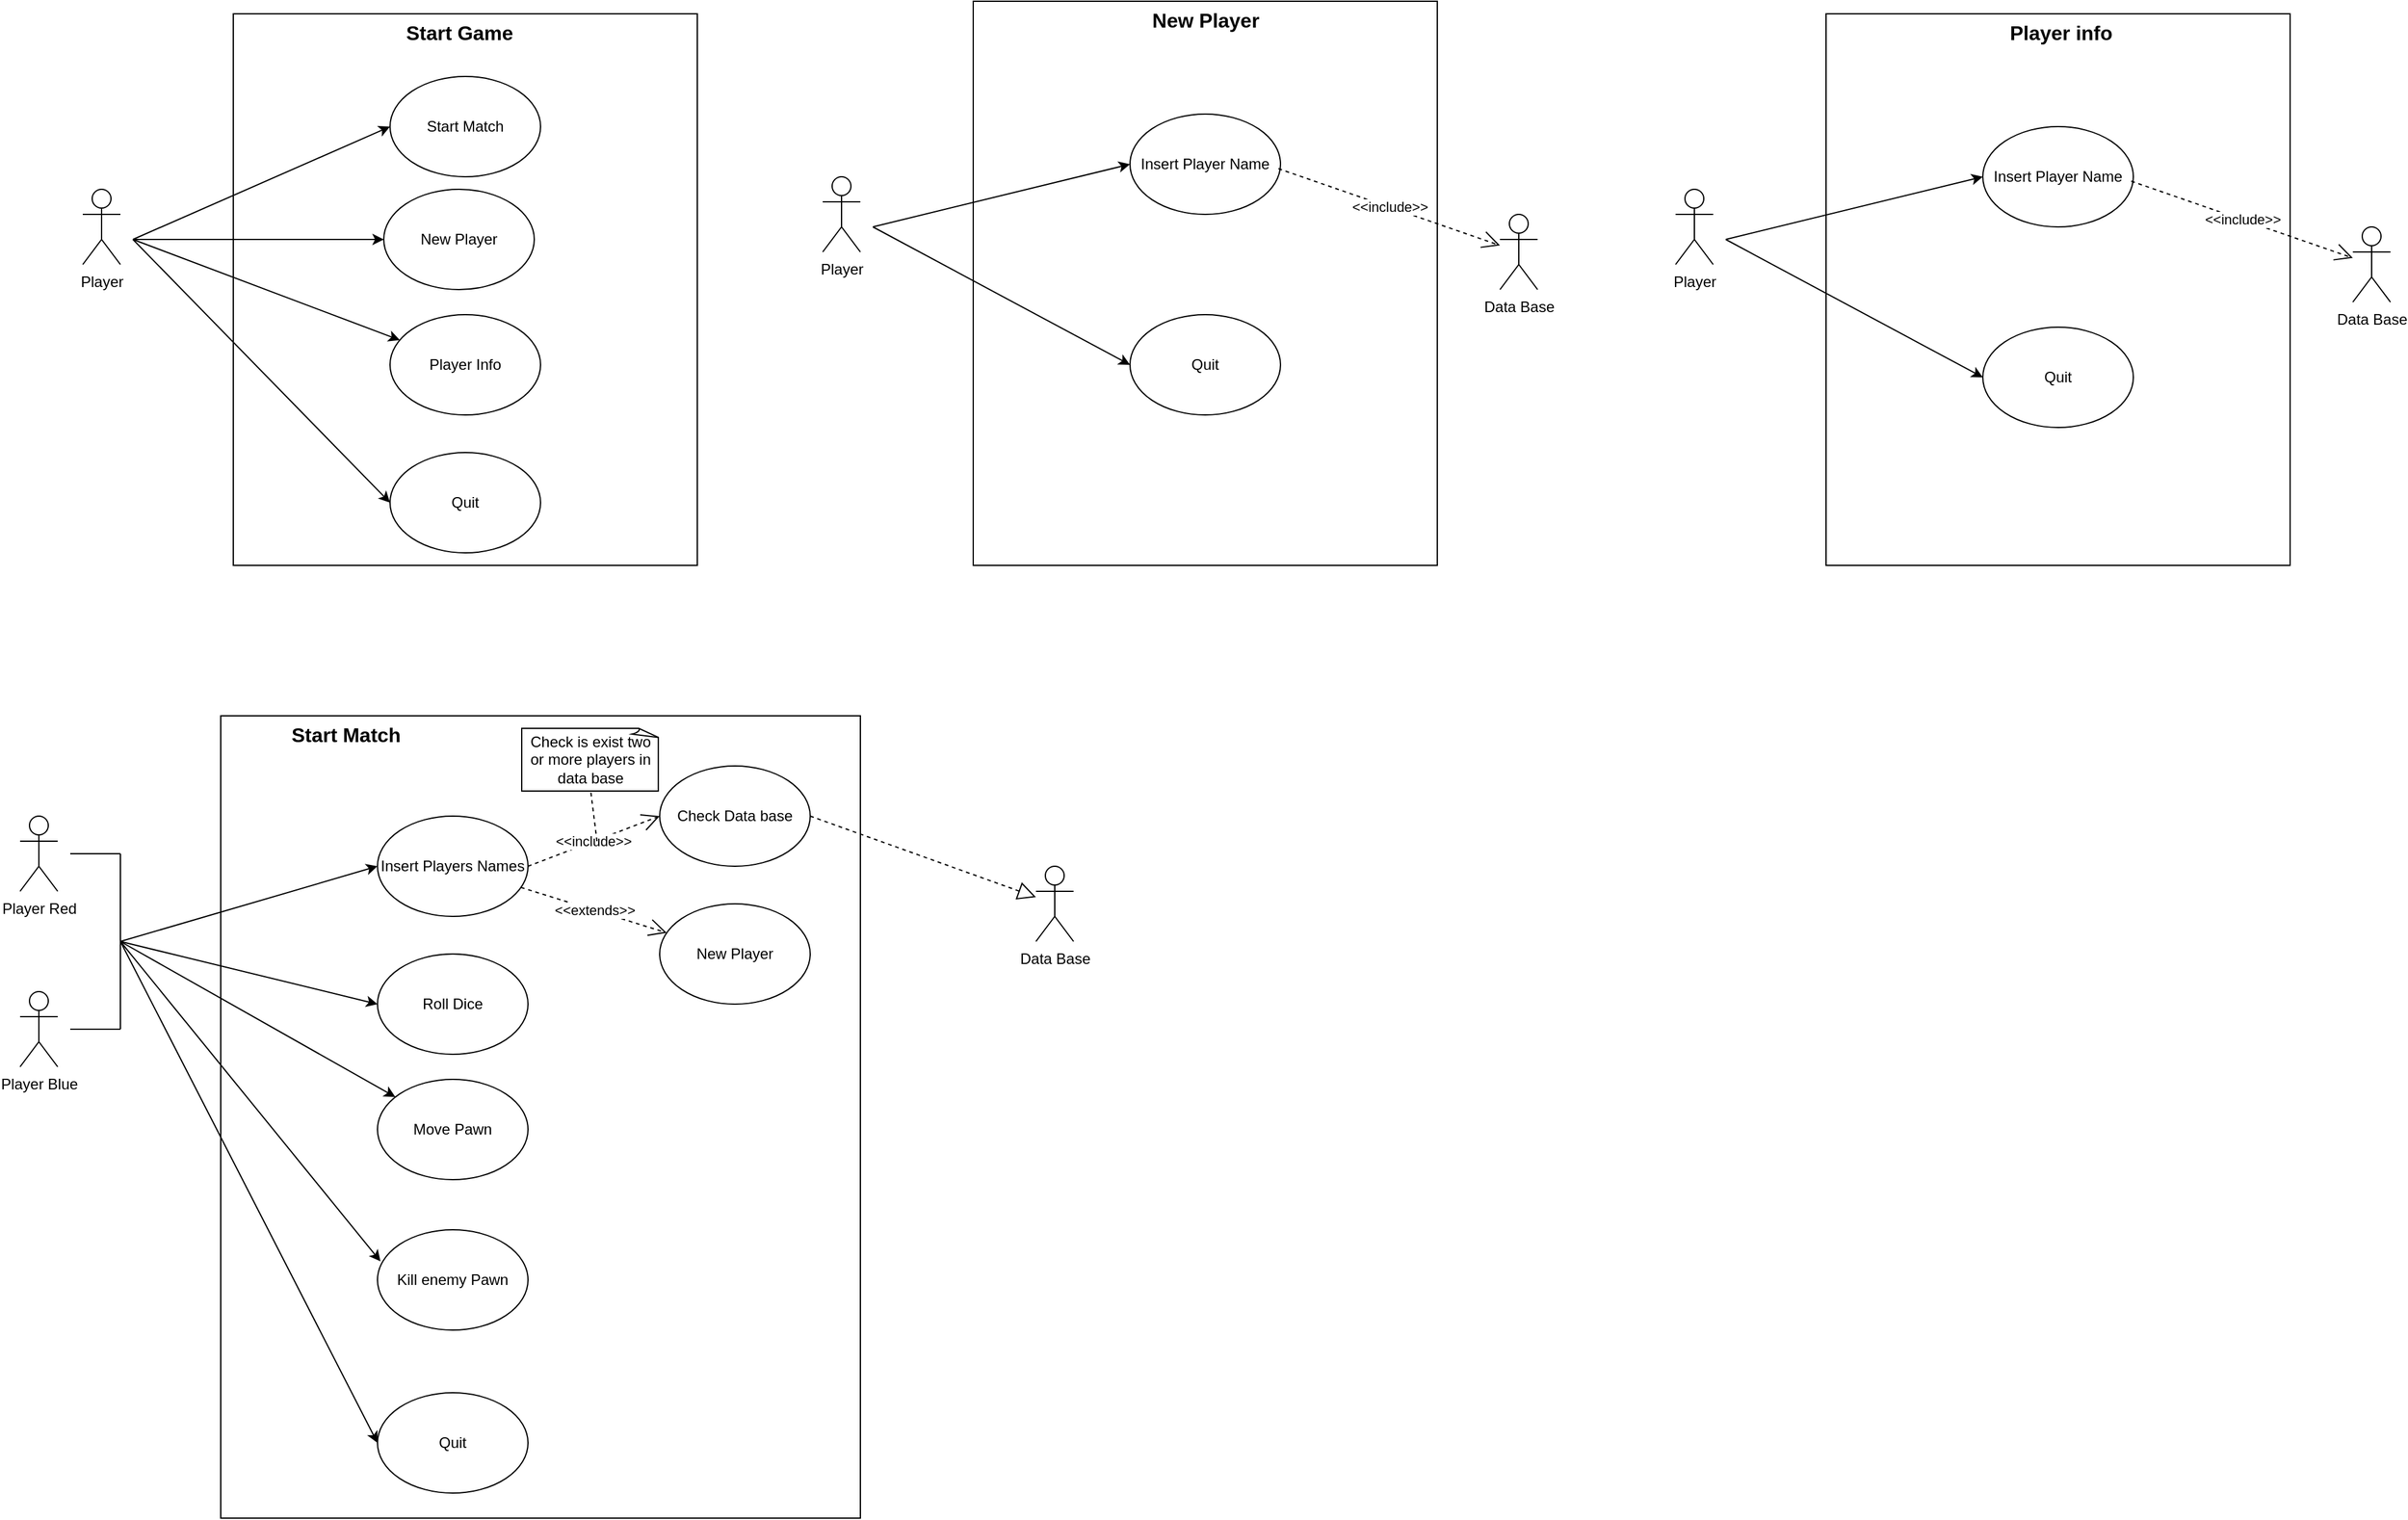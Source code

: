 <mxfile version="22.0.3" type="device">
  <diagram name="Page-1" id="e03pW-OJM37_Q0mrwatj">
    <mxGraphModel dx="1607" dy="1205" grid="1" gridSize="10" guides="1" tooltips="1" connect="1" arrows="1" fold="1" page="1" pageScale="1" pageWidth="3300" pageHeight="2339" math="0" shadow="0">
      <root>
        <mxCell id="0" />
        <mxCell id="1" parent="0" />
        <mxCell id="EcPJ6GQ57ErgAPE8p17A-1" value="Player" style="shape=umlActor;verticalLabelPosition=bottom;verticalAlign=top;html=1;outlineConnect=0;" vertex="1" parent="1">
          <mxGeometry x="120" y="260" width="30" height="60" as="geometry" />
        </mxCell>
        <mxCell id="EcPJ6GQ57ErgAPE8p17A-2" value="" style="rounded=0;whiteSpace=wrap;html=1;" vertex="1" parent="1">
          <mxGeometry x="240" y="120" width="370" height="440" as="geometry" />
        </mxCell>
        <mxCell id="EcPJ6GQ57ErgAPE8p17A-3" value="Start Game" style="text;html=1;strokeColor=none;fillColor=none;align=center;verticalAlign=middle;whiteSpace=wrap;rounded=0;fontSize=16;fontStyle=1" vertex="1" parent="1">
          <mxGeometry x="372.5" y="120" width="95" height="30" as="geometry" />
        </mxCell>
        <mxCell id="EcPJ6GQ57ErgAPE8p17A-4" value="New Player" style="ellipse;whiteSpace=wrap;html=1;" vertex="1" parent="1">
          <mxGeometry x="360" y="260" width="120" height="80" as="geometry" />
        </mxCell>
        <mxCell id="EcPJ6GQ57ErgAPE8p17A-5" value="Start Match" style="ellipse;whiteSpace=wrap;html=1;" vertex="1" parent="1">
          <mxGeometry x="365" y="170" width="120" height="80" as="geometry" />
        </mxCell>
        <mxCell id="EcPJ6GQ57ErgAPE8p17A-6" value="Quit" style="ellipse;whiteSpace=wrap;html=1;" vertex="1" parent="1">
          <mxGeometry x="365" y="470" width="120" height="80" as="geometry" />
        </mxCell>
        <mxCell id="EcPJ6GQ57ErgAPE8p17A-14" value="" style="endArrow=classic;html=1;rounded=0;entryX=0;entryY=0.5;entryDx=0;entryDy=0;" edge="1" parent="1" target="EcPJ6GQ57ErgAPE8p17A-4">
          <mxGeometry width="50" height="50" relative="1" as="geometry">
            <mxPoint x="160" y="300" as="sourcePoint" />
            <mxPoint x="260" y="290" as="targetPoint" />
          </mxGeometry>
        </mxCell>
        <mxCell id="EcPJ6GQ57ErgAPE8p17A-15" value="" style="endArrow=classic;html=1;rounded=0;entryX=0;entryY=0.5;entryDx=0;entryDy=0;" edge="1" parent="1" target="EcPJ6GQ57ErgAPE8p17A-5">
          <mxGeometry width="50" height="50" relative="1" as="geometry">
            <mxPoint x="160" y="300" as="sourcePoint" />
            <mxPoint x="330" y="330" as="targetPoint" />
          </mxGeometry>
        </mxCell>
        <mxCell id="EcPJ6GQ57ErgAPE8p17A-16" value="" style="endArrow=classic;html=1;rounded=0;entryX=0;entryY=0.5;entryDx=0;entryDy=0;" edge="1" parent="1" target="EcPJ6GQ57ErgAPE8p17A-6">
          <mxGeometry width="50" height="50" relative="1" as="geometry">
            <mxPoint x="160" y="300" as="sourcePoint" />
            <mxPoint x="330" y="330" as="targetPoint" />
          </mxGeometry>
        </mxCell>
        <mxCell id="EcPJ6GQ57ErgAPE8p17A-17" value="Player" style="shape=umlActor;verticalLabelPosition=bottom;verticalAlign=top;html=1;outlineConnect=0;" vertex="1" parent="1">
          <mxGeometry x="710" y="250" width="30" height="60" as="geometry" />
        </mxCell>
        <mxCell id="EcPJ6GQ57ErgAPE8p17A-18" value="" style="rounded=0;whiteSpace=wrap;html=1;" vertex="1" parent="1">
          <mxGeometry x="830" y="110" width="370" height="450" as="geometry" />
        </mxCell>
        <mxCell id="EcPJ6GQ57ErgAPE8p17A-19" value="New Player" style="text;html=1;strokeColor=none;fillColor=none;align=center;verticalAlign=middle;whiteSpace=wrap;rounded=0;fontSize=16;fontStyle=1" vertex="1" parent="1">
          <mxGeometry x="967.5" y="110" width="95" height="30" as="geometry" />
        </mxCell>
        <mxCell id="EcPJ6GQ57ErgAPE8p17A-20" value="Insert Player Name" style="ellipse;whiteSpace=wrap;html=1;" vertex="1" parent="1">
          <mxGeometry x="955" y="200" width="120" height="80" as="geometry" />
        </mxCell>
        <mxCell id="EcPJ6GQ57ErgAPE8p17A-22" value="Quit" style="ellipse;whiteSpace=wrap;html=1;" vertex="1" parent="1">
          <mxGeometry x="955" y="360" width="120" height="80" as="geometry" />
        </mxCell>
        <mxCell id="EcPJ6GQ57ErgAPE8p17A-23" value="" style="endArrow=classic;html=1;rounded=0;entryX=0;entryY=0.5;entryDx=0;entryDy=0;" edge="1" parent="1" target="EcPJ6GQ57ErgAPE8p17A-20">
          <mxGeometry width="50" height="50" relative="1" as="geometry">
            <mxPoint x="750" y="290" as="sourcePoint" />
            <mxPoint x="850" y="280" as="targetPoint" />
          </mxGeometry>
        </mxCell>
        <mxCell id="EcPJ6GQ57ErgAPE8p17A-25" value="" style="endArrow=classic;html=1;rounded=0;entryX=0;entryY=0.5;entryDx=0;entryDy=0;" edge="1" parent="1" target="EcPJ6GQ57ErgAPE8p17A-22">
          <mxGeometry width="50" height="50" relative="1" as="geometry">
            <mxPoint x="750" y="290" as="sourcePoint" />
            <mxPoint x="920" y="320" as="targetPoint" />
          </mxGeometry>
        </mxCell>
        <mxCell id="EcPJ6GQ57ErgAPE8p17A-26" value="Data Base" style="shape=umlActor;verticalLabelPosition=bottom;verticalAlign=top;html=1;outlineConnect=0;" vertex="1" parent="1">
          <mxGeometry x="1250" y="280" width="30" height="60" as="geometry" />
        </mxCell>
        <mxCell id="EcPJ6GQ57ErgAPE8p17A-33" value="Player Blue" style="shape=umlActor;verticalLabelPosition=bottom;verticalAlign=top;html=1;outlineConnect=0;" vertex="1" parent="1">
          <mxGeometry x="70" y="900" width="30" height="60" as="geometry" />
        </mxCell>
        <mxCell id="EcPJ6GQ57ErgAPE8p17A-34" value="" style="rounded=0;whiteSpace=wrap;html=1;" vertex="1" parent="1">
          <mxGeometry x="230" y="680" width="510" height="640" as="geometry" />
        </mxCell>
        <mxCell id="EcPJ6GQ57ErgAPE8p17A-35" value="Start Match" style="text;html=1;strokeColor=none;fillColor=none;align=center;verticalAlign=middle;whiteSpace=wrap;rounded=0;fontStyle=1;fontSize=16;" vertex="1" parent="1">
          <mxGeometry x="280" y="680" width="100" height="30" as="geometry" />
        </mxCell>
        <mxCell id="EcPJ6GQ57ErgAPE8p17A-36" value="Insert Players Names" style="ellipse;whiteSpace=wrap;html=1;" vertex="1" parent="1">
          <mxGeometry x="355" y="760" width="120" height="80" as="geometry" />
        </mxCell>
        <mxCell id="EcPJ6GQ57ErgAPE8p17A-38" value="Quit" style="ellipse;whiteSpace=wrap;html=1;" vertex="1" parent="1">
          <mxGeometry x="355" y="1220" width="120" height="80" as="geometry" />
        </mxCell>
        <mxCell id="EcPJ6GQ57ErgAPE8p17A-39" value="" style="endArrow=classic;html=1;rounded=0;entryX=0;entryY=0.5;entryDx=0;entryDy=0;" edge="1" parent="1" target="EcPJ6GQ57ErgAPE8p17A-36">
          <mxGeometry width="50" height="50" relative="1" as="geometry">
            <mxPoint x="150" y="860" as="sourcePoint" />
            <mxPoint x="250" y="850" as="targetPoint" />
          </mxGeometry>
        </mxCell>
        <mxCell id="EcPJ6GQ57ErgAPE8p17A-41" value="" style="endArrow=classic;html=1;rounded=0;entryX=0;entryY=0.5;entryDx=0;entryDy=0;" edge="1" parent="1" target="EcPJ6GQ57ErgAPE8p17A-38">
          <mxGeometry width="50" height="50" relative="1" as="geometry">
            <mxPoint x="150" y="860" as="sourcePoint" />
            <mxPoint x="320" y="890" as="targetPoint" />
          </mxGeometry>
        </mxCell>
        <mxCell id="EcPJ6GQ57ErgAPE8p17A-44" value="Check Data base" style="ellipse;whiteSpace=wrap;html=1;" vertex="1" parent="1">
          <mxGeometry x="580" y="720" width="120" height="80" as="geometry" />
        </mxCell>
        <mxCell id="EcPJ6GQ57ErgAPE8p17A-47" value="&amp;lt;&amp;lt;include&amp;gt;&amp;gt;" style="endArrow=open;endSize=12;dashed=1;html=1;rounded=0;entryX=0;entryY=0.5;entryDx=0;entryDy=0;exitX=1;exitY=0.5;exitDx=0;exitDy=0;" edge="1" parent="1" source="EcPJ6GQ57ErgAPE8p17A-36" target="EcPJ6GQ57ErgAPE8p17A-44">
          <mxGeometry width="160" relative="1" as="geometry">
            <mxPoint x="500" y="940" as="sourcePoint" />
            <mxPoint x="660" y="940" as="targetPoint" />
          </mxGeometry>
        </mxCell>
        <mxCell id="EcPJ6GQ57ErgAPE8p17A-48" value="&amp;lt;&amp;lt;include&amp;gt;&amp;gt;" style="endArrow=open;endSize=12;dashed=1;html=1;rounded=0;exitX=0.986;exitY=0.544;exitDx=0;exitDy=0;exitPerimeter=0;" edge="1" parent="1" source="EcPJ6GQ57ErgAPE8p17A-20" target="EcPJ6GQ57ErgAPE8p17A-26">
          <mxGeometry width="160" relative="1" as="geometry">
            <mxPoint x="1120" y="260" as="sourcePoint" />
            <mxPoint x="1280" y="260" as="targetPoint" />
          </mxGeometry>
        </mxCell>
        <mxCell id="EcPJ6GQ57ErgAPE8p17A-49" value="New Player" style="ellipse;whiteSpace=wrap;html=1;" vertex="1" parent="1">
          <mxGeometry x="580" y="830" width="120" height="80" as="geometry" />
        </mxCell>
        <mxCell id="EcPJ6GQ57ErgAPE8p17A-50" value="&amp;lt;&amp;lt;extends&amp;gt;&amp;gt;" style="endArrow=open;endSize=12;dashed=1;html=1;rounded=0;" edge="1" parent="1" source="EcPJ6GQ57ErgAPE8p17A-36" target="EcPJ6GQ57ErgAPE8p17A-49">
          <mxGeometry width="160" relative="1" as="geometry">
            <mxPoint x="480" y="830" as="sourcePoint" />
            <mxPoint x="640" y="830" as="targetPoint" />
          </mxGeometry>
        </mxCell>
        <mxCell id="EcPJ6GQ57ErgAPE8p17A-51" value="" style="endArrow=block;dashed=1;endFill=0;endSize=12;html=1;rounded=0;exitX=1;exitY=0.5;exitDx=0;exitDy=0;" edge="1" parent="1" source="EcPJ6GQ57ErgAPE8p17A-44" target="EcPJ6GQ57ErgAPE8p17A-55">
          <mxGeometry width="160" relative="1" as="geometry">
            <mxPoint x="770" y="730" as="sourcePoint" />
            <mxPoint x="960" y="640" as="targetPoint" />
          </mxGeometry>
        </mxCell>
        <mxCell id="EcPJ6GQ57ErgAPE8p17A-53" value="Roll Dice" style="ellipse;whiteSpace=wrap;html=1;" vertex="1" parent="1">
          <mxGeometry x="355" y="870" width="120" height="80" as="geometry" />
        </mxCell>
        <mxCell id="EcPJ6GQ57ErgAPE8p17A-54" value="" style="endArrow=classic;html=1;rounded=0;entryX=0;entryY=0.5;entryDx=0;entryDy=0;" edge="1" parent="1" target="EcPJ6GQ57ErgAPE8p17A-53">
          <mxGeometry width="50" height="50" relative="1" as="geometry">
            <mxPoint x="150" y="860" as="sourcePoint" />
            <mxPoint x="270" y="870" as="targetPoint" />
          </mxGeometry>
        </mxCell>
        <mxCell id="EcPJ6GQ57ErgAPE8p17A-55" value="Data Base" style="shape=umlActor;verticalLabelPosition=bottom;verticalAlign=top;html=1;outlineConnect=0;" vertex="1" parent="1">
          <mxGeometry x="880" y="800" width="30" height="60" as="geometry" />
        </mxCell>
        <mxCell id="EcPJ6GQ57ErgAPE8p17A-58" value="Move Pawn" style="ellipse;whiteSpace=wrap;html=1;" vertex="1" parent="1">
          <mxGeometry x="355" y="970" width="120" height="80" as="geometry" />
        </mxCell>
        <mxCell id="EcPJ6GQ57ErgAPE8p17A-59" value="Kill enemy Pawn" style="ellipse;whiteSpace=wrap;html=1;" vertex="1" parent="1">
          <mxGeometry x="355" y="1090" width="120" height="80" as="geometry" />
        </mxCell>
        <mxCell id="EcPJ6GQ57ErgAPE8p17A-60" value="" style="endArrow=classic;html=1;rounded=0;" edge="1" parent="1" target="EcPJ6GQ57ErgAPE8p17A-58">
          <mxGeometry width="50" height="50" relative="1" as="geometry">
            <mxPoint x="150" y="860" as="sourcePoint" />
            <mxPoint x="300" y="930" as="targetPoint" />
          </mxGeometry>
        </mxCell>
        <mxCell id="EcPJ6GQ57ErgAPE8p17A-61" value="" style="endArrow=classic;html=1;rounded=0;entryX=0.02;entryY=0.315;entryDx=0;entryDy=0;entryPerimeter=0;" edge="1" parent="1" target="EcPJ6GQ57ErgAPE8p17A-59">
          <mxGeometry width="50" height="50" relative="1" as="geometry">
            <mxPoint x="150" y="860" as="sourcePoint" />
            <mxPoint x="140" y="1010" as="targetPoint" />
          </mxGeometry>
        </mxCell>
        <mxCell id="EcPJ6GQ57ErgAPE8p17A-62" value="Player Info" style="ellipse;whiteSpace=wrap;html=1;" vertex="1" parent="1">
          <mxGeometry x="365" y="360" width="120" height="80" as="geometry" />
        </mxCell>
        <mxCell id="EcPJ6GQ57ErgAPE8p17A-63" value="" style="endArrow=classic;html=1;rounded=0;" edge="1" parent="1" target="EcPJ6GQ57ErgAPE8p17A-62">
          <mxGeometry width="50" height="50" relative="1" as="geometry">
            <mxPoint x="160" y="300" as="sourcePoint" />
            <mxPoint x="300" y="350" as="targetPoint" />
          </mxGeometry>
        </mxCell>
        <mxCell id="EcPJ6GQ57ErgAPE8p17A-65" value="Player Red" style="shape=umlActor;verticalLabelPosition=bottom;verticalAlign=top;html=1;outlineConnect=0;" vertex="1" parent="1">
          <mxGeometry x="70" y="760" width="30" height="60" as="geometry" />
        </mxCell>
        <mxCell id="EcPJ6GQ57ErgAPE8p17A-67" value="" style="endArrow=none;html=1;rounded=0;" edge="1" parent="1">
          <mxGeometry width="50" height="50" relative="1" as="geometry">
            <mxPoint x="150" y="930" as="sourcePoint" />
            <mxPoint x="150" y="790" as="targetPoint" />
          </mxGeometry>
        </mxCell>
        <mxCell id="EcPJ6GQ57ErgAPE8p17A-68" value="" style="endArrow=none;html=1;rounded=0;" edge="1" parent="1">
          <mxGeometry width="50" height="50" relative="1" as="geometry">
            <mxPoint x="110" y="790" as="sourcePoint" />
            <mxPoint x="150" y="790" as="targetPoint" />
          </mxGeometry>
        </mxCell>
        <mxCell id="EcPJ6GQ57ErgAPE8p17A-69" value="" style="endArrow=none;html=1;rounded=0;" edge="1" parent="1">
          <mxGeometry width="50" height="50" relative="1" as="geometry">
            <mxPoint x="110" y="930" as="sourcePoint" />
            <mxPoint x="150" y="930" as="targetPoint" />
          </mxGeometry>
        </mxCell>
        <mxCell id="EcPJ6GQ57ErgAPE8p17A-70" value="Player" style="shape=umlActor;verticalLabelPosition=bottom;verticalAlign=top;html=1;outlineConnect=0;" vertex="1" parent="1">
          <mxGeometry x="1390" y="260" width="30" height="60" as="geometry" />
        </mxCell>
        <mxCell id="EcPJ6GQ57ErgAPE8p17A-71" value="" style="rounded=0;whiteSpace=wrap;html=1;" vertex="1" parent="1">
          <mxGeometry x="1510" y="120" width="370" height="440" as="geometry" />
        </mxCell>
        <mxCell id="EcPJ6GQ57ErgAPE8p17A-72" value="Player info" style="text;html=1;strokeColor=none;fillColor=none;align=center;verticalAlign=middle;whiteSpace=wrap;rounded=0;fontSize=16;fontStyle=1" vertex="1" parent="1">
          <mxGeometry x="1655" y="120" width="85" height="30" as="geometry" />
        </mxCell>
        <mxCell id="EcPJ6GQ57ErgAPE8p17A-73" value="Insert Player Name" style="ellipse;whiteSpace=wrap;html=1;" vertex="1" parent="1">
          <mxGeometry x="1635" y="210" width="120" height="80" as="geometry" />
        </mxCell>
        <mxCell id="EcPJ6GQ57ErgAPE8p17A-74" value="Quit" style="ellipse;whiteSpace=wrap;html=1;" vertex="1" parent="1">
          <mxGeometry x="1635" y="370" width="120" height="80" as="geometry" />
        </mxCell>
        <mxCell id="EcPJ6GQ57ErgAPE8p17A-75" value="" style="endArrow=classic;html=1;rounded=0;entryX=0;entryY=0.5;entryDx=0;entryDy=0;" edge="1" parent="1" target="EcPJ6GQ57ErgAPE8p17A-73">
          <mxGeometry width="50" height="50" relative="1" as="geometry">
            <mxPoint x="1430" y="300" as="sourcePoint" />
            <mxPoint x="1530" y="290" as="targetPoint" />
          </mxGeometry>
        </mxCell>
        <mxCell id="EcPJ6GQ57ErgAPE8p17A-76" value="" style="endArrow=classic;html=1;rounded=0;entryX=0;entryY=0.5;entryDx=0;entryDy=0;" edge="1" parent="1" target="EcPJ6GQ57ErgAPE8p17A-74">
          <mxGeometry width="50" height="50" relative="1" as="geometry">
            <mxPoint x="1430" y="300" as="sourcePoint" />
            <mxPoint x="1600" y="330" as="targetPoint" />
          </mxGeometry>
        </mxCell>
        <mxCell id="EcPJ6GQ57ErgAPE8p17A-77" value="Data Base" style="shape=umlActor;verticalLabelPosition=bottom;verticalAlign=top;html=1;outlineConnect=0;" vertex="1" parent="1">
          <mxGeometry x="1930" y="290" width="30" height="60" as="geometry" />
        </mxCell>
        <mxCell id="EcPJ6GQ57ErgAPE8p17A-78" value="&amp;lt;&amp;lt;include&amp;gt;&amp;gt;" style="endArrow=open;endSize=12;dashed=1;html=1;rounded=0;exitX=0.986;exitY=0.544;exitDx=0;exitDy=0;exitPerimeter=0;" edge="1" parent="1" source="EcPJ6GQ57ErgAPE8p17A-73" target="EcPJ6GQ57ErgAPE8p17A-77">
          <mxGeometry width="160" relative="1" as="geometry">
            <mxPoint x="1800" y="270" as="sourcePoint" />
            <mxPoint x="1960" y="270" as="targetPoint" />
          </mxGeometry>
        </mxCell>
        <mxCell id="EcPJ6GQ57ErgAPE8p17A-92" value="Check is exist two or more players in data base" style="whiteSpace=wrap;html=1;shape=mxgraph.basic.document" vertex="1" parent="1">
          <mxGeometry x="470" y="690" width="110" height="50" as="geometry" />
        </mxCell>
        <mxCell id="EcPJ6GQ57ErgAPE8p17A-93" value="" style="endArrow=none;dashed=1;html=1;rounded=0;entryX=0.5;entryY=1;entryDx=0;entryDy=0;entryPerimeter=0;" edge="1" parent="1" target="EcPJ6GQ57ErgAPE8p17A-92">
          <mxGeometry width="50" height="50" relative="1" as="geometry">
            <mxPoint x="530" y="780" as="sourcePoint" />
            <mxPoint x="520" y="750" as="targetPoint" />
          </mxGeometry>
        </mxCell>
      </root>
    </mxGraphModel>
  </diagram>
</mxfile>
